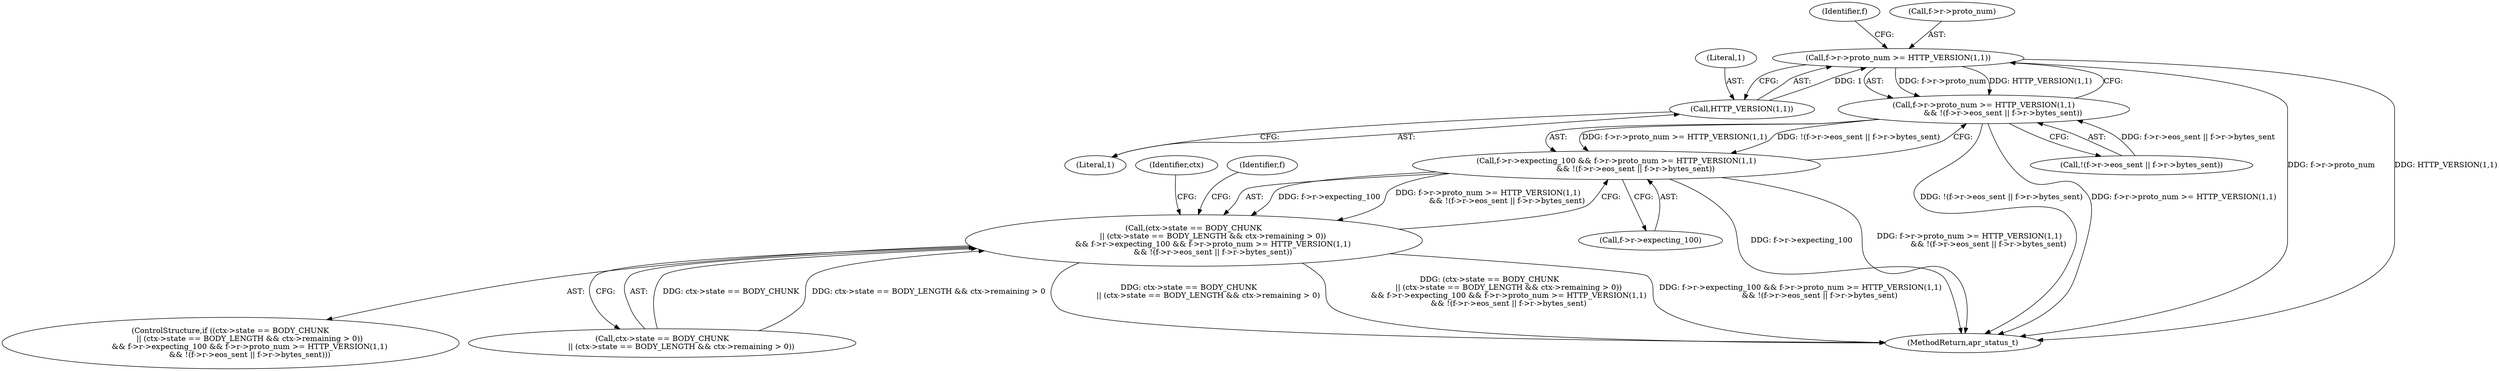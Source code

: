 digraph "0_httpd_e427c41257957b57036d5a549b260b6185d1dd73@pointer" {
"1000400" [label="(Call,f->r->proto_num >= HTTP_VERSION(1,1))"];
"1000406" [label="(Call,HTTP_VERSION(1,1))"];
"1000399" [label="(Call,f->r->proto_num >= HTTP_VERSION(1,1)\n                && !(f->r->eos_sent || f->r->bytes_sent))"];
"1000393" [label="(Call,f->r->expecting_100 && f->r->proto_num >= HTTP_VERSION(1,1)\n                && !(f->r->eos_sent || f->r->bytes_sent))"];
"1000375" [label="(Call,(ctx->state == BODY_CHUNK\n                || (ctx->state == BODY_LENGTH && ctx->remaining > 0))\n                && f->r->expecting_100 && f->r->proto_num >= HTTP_VERSION(1,1)\n                && !(f->r->eos_sent || f->r->bytes_sent))"];
"1000407" [label="(Literal,1)"];
"1000408" [label="(Literal,1)"];
"1000406" [label="(Call,HTTP_VERSION(1,1))"];
"1000393" [label="(Call,f->r->expecting_100 && f->r->proto_num >= HTTP_VERSION(1,1)\n                && !(f->r->eos_sent || f->r->bytes_sent))"];
"1000374" [label="(ControlStructure,if ((ctx->state == BODY_CHUNK\n                || (ctx->state == BODY_LENGTH && ctx->remaining > 0))\n                && f->r->expecting_100 && f->r->proto_num >= HTTP_VERSION(1,1)\n                && !(f->r->eos_sent || f->r->bytes_sent)))"];
"1000520" [label="(Identifier,ctx)"];
"1000375" [label="(Call,(ctx->state == BODY_CHUNK\n                || (ctx->state == BODY_LENGTH && ctx->remaining > 0))\n                && f->r->expecting_100 && f->r->proto_num >= HTTP_VERSION(1,1)\n                && !(f->r->eos_sent || f->r->bytes_sent))"];
"1000394" [label="(Call,f->r->expecting_100)"];
"1000413" [label="(Identifier,f)"];
"1000908" [label="(MethodReturn,apr_status_t)"];
"1000409" [label="(Call,!(f->r->eos_sent || f->r->bytes_sent))"];
"1000427" [label="(Identifier,f)"];
"1000401" [label="(Call,f->r->proto_num)"];
"1000376" [label="(Call,ctx->state == BODY_CHUNK\n                || (ctx->state == BODY_LENGTH && ctx->remaining > 0))"];
"1000400" [label="(Call,f->r->proto_num >= HTTP_VERSION(1,1))"];
"1000399" [label="(Call,f->r->proto_num >= HTTP_VERSION(1,1)\n                && !(f->r->eos_sent || f->r->bytes_sent))"];
"1000400" -> "1000399"  [label="AST: "];
"1000400" -> "1000406"  [label="CFG: "];
"1000401" -> "1000400"  [label="AST: "];
"1000406" -> "1000400"  [label="AST: "];
"1000413" -> "1000400"  [label="CFG: "];
"1000399" -> "1000400"  [label="CFG: "];
"1000400" -> "1000908"  [label="DDG: f->r->proto_num"];
"1000400" -> "1000908"  [label="DDG: HTTP_VERSION(1,1)"];
"1000400" -> "1000399"  [label="DDG: f->r->proto_num"];
"1000400" -> "1000399"  [label="DDG: HTTP_VERSION(1,1)"];
"1000406" -> "1000400"  [label="DDG: 1"];
"1000406" -> "1000408"  [label="CFG: "];
"1000407" -> "1000406"  [label="AST: "];
"1000408" -> "1000406"  [label="AST: "];
"1000399" -> "1000393"  [label="AST: "];
"1000399" -> "1000409"  [label="CFG: "];
"1000409" -> "1000399"  [label="AST: "];
"1000393" -> "1000399"  [label="CFG: "];
"1000399" -> "1000908"  [label="DDG: !(f->r->eos_sent || f->r->bytes_sent)"];
"1000399" -> "1000908"  [label="DDG: f->r->proto_num >= HTTP_VERSION(1,1)"];
"1000399" -> "1000393"  [label="DDG: f->r->proto_num >= HTTP_VERSION(1,1)"];
"1000399" -> "1000393"  [label="DDG: !(f->r->eos_sent || f->r->bytes_sent)"];
"1000409" -> "1000399"  [label="DDG: f->r->eos_sent || f->r->bytes_sent"];
"1000393" -> "1000375"  [label="AST: "];
"1000393" -> "1000394"  [label="CFG: "];
"1000394" -> "1000393"  [label="AST: "];
"1000375" -> "1000393"  [label="CFG: "];
"1000393" -> "1000908"  [label="DDG: f->r->expecting_100"];
"1000393" -> "1000908"  [label="DDG: f->r->proto_num >= HTTP_VERSION(1,1)\n                && !(f->r->eos_sent || f->r->bytes_sent)"];
"1000393" -> "1000375"  [label="DDG: f->r->expecting_100"];
"1000393" -> "1000375"  [label="DDG: f->r->proto_num >= HTTP_VERSION(1,1)\n                && !(f->r->eos_sent || f->r->bytes_sent)"];
"1000375" -> "1000374"  [label="AST: "];
"1000375" -> "1000376"  [label="CFG: "];
"1000376" -> "1000375"  [label="AST: "];
"1000427" -> "1000375"  [label="CFG: "];
"1000520" -> "1000375"  [label="CFG: "];
"1000375" -> "1000908"  [label="DDG: ctx->state == BODY_CHUNK\n                || (ctx->state == BODY_LENGTH && ctx->remaining > 0)"];
"1000375" -> "1000908"  [label="DDG: (ctx->state == BODY_CHUNK\n                || (ctx->state == BODY_LENGTH && ctx->remaining > 0))\n                && f->r->expecting_100 && f->r->proto_num >= HTTP_VERSION(1,1)\n                && !(f->r->eos_sent || f->r->bytes_sent)"];
"1000375" -> "1000908"  [label="DDG: f->r->expecting_100 && f->r->proto_num >= HTTP_VERSION(1,1)\n                && !(f->r->eos_sent || f->r->bytes_sent)"];
"1000376" -> "1000375"  [label="DDG: ctx->state == BODY_CHUNK"];
"1000376" -> "1000375"  [label="DDG: ctx->state == BODY_LENGTH && ctx->remaining > 0"];
}
